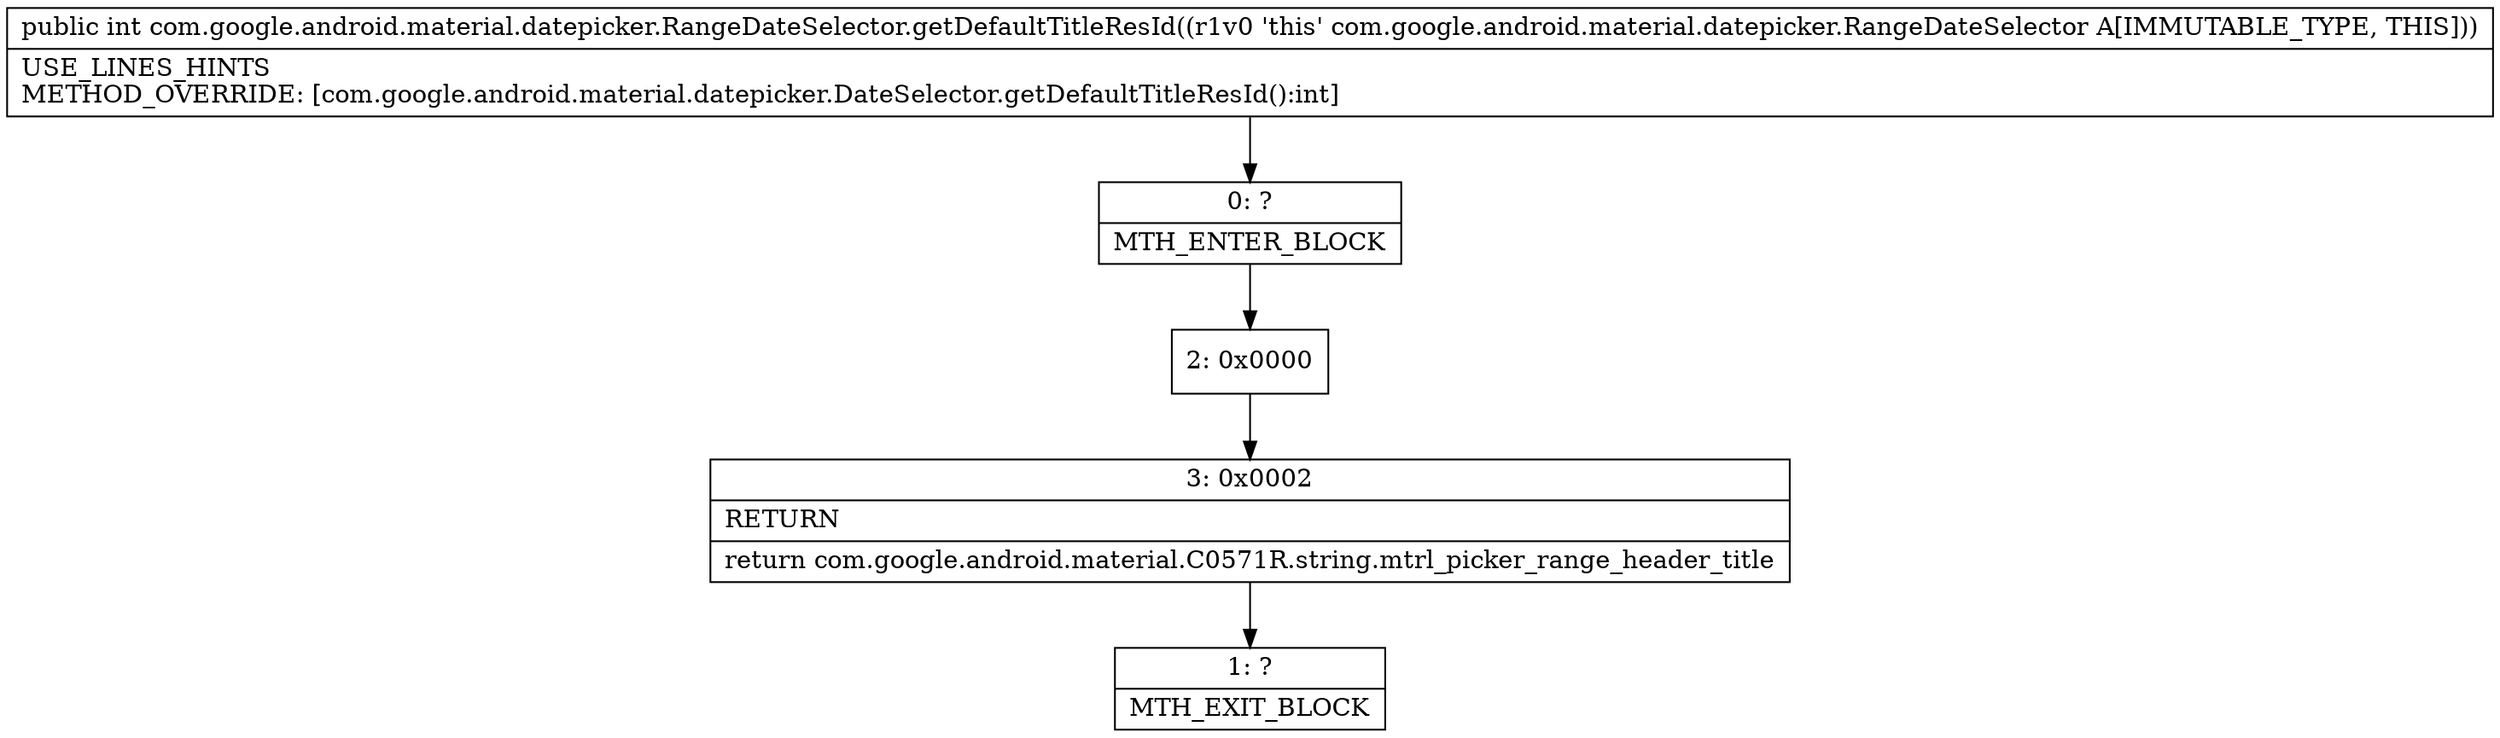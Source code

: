 digraph "CFG forcom.google.android.material.datepicker.RangeDateSelector.getDefaultTitleResId()I" {
Node_0 [shape=record,label="{0\:\ ?|MTH_ENTER_BLOCK\l}"];
Node_2 [shape=record,label="{2\:\ 0x0000}"];
Node_3 [shape=record,label="{3\:\ 0x0002|RETURN\l|return com.google.android.material.C0571R.string.mtrl_picker_range_header_title\l}"];
Node_1 [shape=record,label="{1\:\ ?|MTH_EXIT_BLOCK\l}"];
MethodNode[shape=record,label="{public int com.google.android.material.datepicker.RangeDateSelector.getDefaultTitleResId((r1v0 'this' com.google.android.material.datepicker.RangeDateSelector A[IMMUTABLE_TYPE, THIS]))  | USE_LINES_HINTS\lMETHOD_OVERRIDE: [com.google.android.material.datepicker.DateSelector.getDefaultTitleResId():int]\l}"];
MethodNode -> Node_0;Node_0 -> Node_2;
Node_2 -> Node_3;
Node_3 -> Node_1;
}

